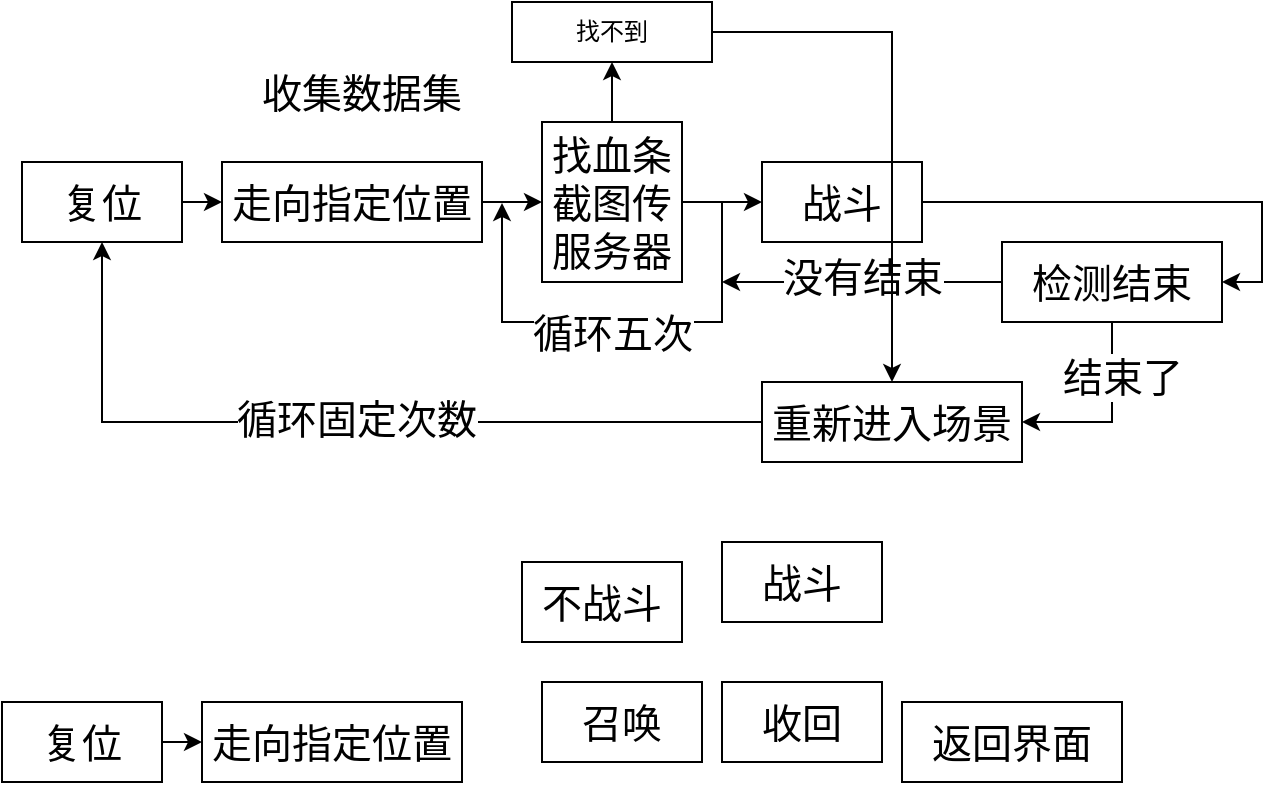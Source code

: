 <mxfile version="26.0.16">
  <diagram name="第 1 页" id="NnoXjJgjK0HlXypN2feK">
    <mxGraphModel dx="1050" dy="1691" grid="1" gridSize="10" guides="1" tooltips="1" connect="1" arrows="1" fold="1" page="1" pageScale="1" pageWidth="827" pageHeight="1169" math="0" shadow="0">
      <root>
        <mxCell id="0" />
        <mxCell id="1" parent="0" />
        <mxCell id="cIEJ3m5f7yOJOoQ0Mt_8-1" value="&lt;font style=&quot;font-size: 20px;&quot;&gt;召唤&lt;/font&gt;" style="rounded=0;whiteSpace=wrap;html=1;" vertex="1" parent="1">
          <mxGeometry x="280" y="-800" width="80" height="40" as="geometry" />
        </mxCell>
        <mxCell id="cIEJ3m5f7yOJOoQ0Mt_8-2" value="&lt;font style=&quot;font-size: 20px;&quot;&gt;收回&lt;/font&gt;" style="rounded=0;whiteSpace=wrap;html=1;" vertex="1" parent="1">
          <mxGeometry x="370" y="-800" width="80" height="40" as="geometry" />
        </mxCell>
        <mxCell id="cIEJ3m5f7yOJOoQ0Mt_8-3" value="&lt;font style=&quot;font-size: 20px;&quot;&gt;返回界面&lt;/font&gt;" style="rounded=0;whiteSpace=wrap;html=1;" vertex="1" parent="1">
          <mxGeometry x="460" y="-790" width="110" height="40" as="geometry" />
        </mxCell>
        <mxCell id="cIEJ3m5f7yOJOoQ0Mt_8-4" value="&lt;span style=&quot;font-size: 20px;&quot;&gt;战斗&lt;/span&gt;" style="rounded=0;whiteSpace=wrap;html=1;" vertex="1" parent="1">
          <mxGeometry x="370" y="-870" width="80" height="40" as="geometry" />
        </mxCell>
        <mxCell id="cIEJ3m5f7yOJOoQ0Mt_8-9" style="edgeStyle=orthogonalEdgeStyle;rounded=0;orthogonalLoop=1;jettySize=auto;html=1;exitX=1;exitY=0.5;exitDx=0;exitDy=0;entryX=0;entryY=0.5;entryDx=0;entryDy=0;" edge="1" parent="1" source="cIEJ3m5f7yOJOoQ0Mt_8-5" target="cIEJ3m5f7yOJOoQ0Mt_8-7">
          <mxGeometry relative="1" as="geometry" />
        </mxCell>
        <mxCell id="cIEJ3m5f7yOJOoQ0Mt_8-5" value="&lt;font style=&quot;font-size: 20px;&quot;&gt;复位&lt;/font&gt;" style="rounded=0;whiteSpace=wrap;html=1;" vertex="1" parent="1">
          <mxGeometry x="10" y="-790" width="80" height="40" as="geometry" />
        </mxCell>
        <mxCell id="cIEJ3m5f7yOJOoQ0Mt_8-7" value="&lt;font style=&quot;font-size: 20px;&quot;&gt;走向指定位置&lt;/font&gt;" style="rounded=0;whiteSpace=wrap;html=1;" vertex="1" parent="1">
          <mxGeometry x="110" y="-790" width="130" height="40" as="geometry" />
        </mxCell>
        <mxCell id="cIEJ3m5f7yOJOoQ0Mt_8-11" value="&lt;font style=&quot;font-size: 20px;&quot;&gt;收集数据集&lt;/font&gt;" style="text;html=1;align=center;verticalAlign=middle;whiteSpace=wrap;rounded=0;" vertex="1" parent="1">
          <mxGeometry x="90" y="-1110" width="200" height="30" as="geometry" />
        </mxCell>
        <mxCell id="cIEJ3m5f7yOJOoQ0Mt_8-12" style="edgeStyle=orthogonalEdgeStyle;rounded=0;orthogonalLoop=1;jettySize=auto;html=1;exitX=1;exitY=0.5;exitDx=0;exitDy=0;entryX=0;entryY=0.5;entryDx=0;entryDy=0;" edge="1" parent="1" source="cIEJ3m5f7yOJOoQ0Mt_8-13" target="cIEJ3m5f7yOJOoQ0Mt_8-14">
          <mxGeometry relative="1" as="geometry" />
        </mxCell>
        <mxCell id="cIEJ3m5f7yOJOoQ0Mt_8-13" value="&lt;font style=&quot;font-size: 20px;&quot;&gt;复位&lt;/font&gt;" style="rounded=0;whiteSpace=wrap;html=1;" vertex="1" parent="1">
          <mxGeometry x="20" y="-1060" width="80" height="40" as="geometry" />
        </mxCell>
        <mxCell id="cIEJ3m5f7yOJOoQ0Mt_8-17" style="edgeStyle=orthogonalEdgeStyle;rounded=0;orthogonalLoop=1;jettySize=auto;html=1;exitX=1;exitY=0.5;exitDx=0;exitDy=0;entryX=0;entryY=0.5;entryDx=0;entryDy=0;" edge="1" parent="1" source="cIEJ3m5f7yOJOoQ0Mt_8-14" target="cIEJ3m5f7yOJOoQ0Mt_8-16">
          <mxGeometry relative="1" as="geometry" />
        </mxCell>
        <mxCell id="cIEJ3m5f7yOJOoQ0Mt_8-14" value="&lt;font style=&quot;font-size: 20px;&quot;&gt;走向指定位置&lt;/font&gt;" style="rounded=0;whiteSpace=wrap;html=1;" vertex="1" parent="1">
          <mxGeometry x="120" y="-1060" width="130" height="40" as="geometry" />
        </mxCell>
        <mxCell id="cIEJ3m5f7yOJOoQ0Mt_8-21" style="edgeStyle=orthogonalEdgeStyle;rounded=0;orthogonalLoop=1;jettySize=auto;html=1;exitX=1;exitY=0.5;exitDx=0;exitDy=0;" edge="1" parent="1" source="cIEJ3m5f7yOJOoQ0Mt_8-16">
          <mxGeometry relative="1" as="geometry">
            <mxPoint x="260" y="-1040" as="targetPoint" />
          </mxGeometry>
        </mxCell>
        <mxCell id="cIEJ3m5f7yOJOoQ0Mt_8-22" value="&lt;font style=&quot;font-size: 20px;&quot;&gt;循环五次&lt;/font&gt;" style="edgeLabel;html=1;align=center;verticalAlign=middle;resizable=0;points=[];" vertex="1" connectable="0" parent="cIEJ3m5f7yOJOoQ0Mt_8-21">
          <mxGeometry x="0.082" y="5" relative="1" as="geometry">
            <mxPoint as="offset" />
          </mxGeometry>
        </mxCell>
        <mxCell id="cIEJ3m5f7yOJOoQ0Mt_8-25" style="edgeStyle=orthogonalEdgeStyle;rounded=0;orthogonalLoop=1;jettySize=auto;html=1;" edge="1" parent="1" source="cIEJ3m5f7yOJOoQ0Mt_8-16" target="cIEJ3m5f7yOJOoQ0Mt_8-24">
          <mxGeometry relative="1" as="geometry" />
        </mxCell>
        <mxCell id="cIEJ3m5f7yOJOoQ0Mt_8-39" value="" style="edgeStyle=orthogonalEdgeStyle;rounded=0;orthogonalLoop=1;jettySize=auto;html=1;" edge="1" parent="1" source="cIEJ3m5f7yOJOoQ0Mt_8-16" target="cIEJ3m5f7yOJOoQ0Mt_8-38">
          <mxGeometry relative="1" as="geometry" />
        </mxCell>
        <mxCell id="cIEJ3m5f7yOJOoQ0Mt_8-16" value="&lt;font style=&quot;font-size: 20px;&quot;&gt;找血条截图传服务器&lt;/font&gt;" style="rounded=0;whiteSpace=wrap;html=1;" vertex="1" parent="1">
          <mxGeometry x="280" y="-1080" width="70" height="80" as="geometry" />
        </mxCell>
        <mxCell id="cIEJ3m5f7yOJOoQ0Mt_8-18" value="&lt;span style=&quot;font-size: 20px;&quot;&gt;不战斗&lt;/span&gt;" style="rounded=0;whiteSpace=wrap;html=1;" vertex="1" parent="1">
          <mxGeometry x="270" y="-860" width="80" height="40" as="geometry" />
        </mxCell>
        <mxCell id="cIEJ3m5f7yOJOoQ0Mt_8-29" style="edgeStyle=orthogonalEdgeStyle;rounded=0;orthogonalLoop=1;jettySize=auto;html=1;entryX=1;entryY=0.5;entryDx=0;entryDy=0;" edge="1" parent="1" source="cIEJ3m5f7yOJOoQ0Mt_8-24" target="cIEJ3m5f7yOJOoQ0Mt_8-28">
          <mxGeometry relative="1" as="geometry" />
        </mxCell>
        <mxCell id="cIEJ3m5f7yOJOoQ0Mt_8-24" value="&lt;span style=&quot;font-size: 20px;&quot;&gt;战斗&lt;/span&gt;" style="rounded=0;whiteSpace=wrap;html=1;" vertex="1" parent="1">
          <mxGeometry x="390" y="-1060" width="80" height="40" as="geometry" />
        </mxCell>
        <mxCell id="cIEJ3m5f7yOJOoQ0Mt_8-30" style="edgeStyle=orthogonalEdgeStyle;rounded=0;orthogonalLoop=1;jettySize=auto;html=1;exitX=0;exitY=0.5;exitDx=0;exitDy=0;" edge="1" parent="1" source="cIEJ3m5f7yOJOoQ0Mt_8-28">
          <mxGeometry relative="1" as="geometry">
            <mxPoint x="370" y="-1000" as="targetPoint" />
          </mxGeometry>
        </mxCell>
        <mxCell id="cIEJ3m5f7yOJOoQ0Mt_8-31" value="&lt;font style=&quot;font-size: 20px;&quot;&gt;没有结束&lt;/font&gt;" style="edgeLabel;html=1;align=center;verticalAlign=middle;resizable=0;points=[];" vertex="1" connectable="0" parent="cIEJ3m5f7yOJOoQ0Mt_8-30">
          <mxGeometry x="0.242" y="-4" relative="1" as="geometry">
            <mxPoint x="17" as="offset" />
          </mxGeometry>
        </mxCell>
        <mxCell id="cIEJ3m5f7yOJOoQ0Mt_8-34" style="edgeStyle=orthogonalEdgeStyle;rounded=0;orthogonalLoop=1;jettySize=auto;html=1;entryX=1;entryY=0.5;entryDx=0;entryDy=0;" edge="1" parent="1" source="cIEJ3m5f7yOJOoQ0Mt_8-28" target="cIEJ3m5f7yOJOoQ0Mt_8-33">
          <mxGeometry relative="1" as="geometry" />
        </mxCell>
        <mxCell id="cIEJ3m5f7yOJOoQ0Mt_8-35" value="&lt;font style=&quot;font-size: 20px;&quot;&gt;结束了&lt;/font&gt;" style="edgeLabel;html=1;align=center;verticalAlign=middle;resizable=0;points=[];" vertex="1" connectable="0" parent="cIEJ3m5f7yOJOoQ0Mt_8-34">
          <mxGeometry x="-0.44" y="5" relative="1" as="geometry">
            <mxPoint as="offset" />
          </mxGeometry>
        </mxCell>
        <mxCell id="cIEJ3m5f7yOJOoQ0Mt_8-28" value="&lt;span style=&quot;font-size: 20px;&quot;&gt;检测结束&lt;/span&gt;" style="rounded=0;whiteSpace=wrap;html=1;" vertex="1" parent="1">
          <mxGeometry x="510" y="-1020" width="110" height="40" as="geometry" />
        </mxCell>
        <mxCell id="cIEJ3m5f7yOJOoQ0Mt_8-36" style="edgeStyle=orthogonalEdgeStyle;rounded=0;orthogonalLoop=1;jettySize=auto;html=1;entryX=0.5;entryY=1;entryDx=0;entryDy=0;" edge="1" parent="1" source="cIEJ3m5f7yOJOoQ0Mt_8-33" target="cIEJ3m5f7yOJOoQ0Mt_8-13">
          <mxGeometry relative="1" as="geometry" />
        </mxCell>
        <mxCell id="cIEJ3m5f7yOJOoQ0Mt_8-37" value="&lt;font style=&quot;font-size: 20px;&quot;&gt;循环固定次数&lt;/font&gt;" style="edgeLabel;html=1;align=center;verticalAlign=middle;resizable=0;points=[];" vertex="1" connectable="0" parent="cIEJ3m5f7yOJOoQ0Mt_8-36">
          <mxGeometry x="-0.032" y="-2" relative="1" as="geometry">
            <mxPoint as="offset" />
          </mxGeometry>
        </mxCell>
        <mxCell id="cIEJ3m5f7yOJOoQ0Mt_8-33" value="&lt;font style=&quot;font-size: 20px;&quot;&gt;重新进入场景&lt;/font&gt;" style="rounded=0;whiteSpace=wrap;html=1;" vertex="1" parent="1">
          <mxGeometry x="390" y="-950" width="130" height="40" as="geometry" />
        </mxCell>
        <mxCell id="cIEJ3m5f7yOJOoQ0Mt_8-42" style="edgeStyle=orthogonalEdgeStyle;rounded=0;orthogonalLoop=1;jettySize=auto;html=1;" edge="1" parent="1" source="cIEJ3m5f7yOJOoQ0Mt_8-38" target="cIEJ3m5f7yOJOoQ0Mt_8-33">
          <mxGeometry relative="1" as="geometry" />
        </mxCell>
        <mxCell id="cIEJ3m5f7yOJOoQ0Mt_8-38" value="找不到" style="whiteSpace=wrap;html=1;rounded=0;" vertex="1" parent="1">
          <mxGeometry x="265" y="-1140" width="100" height="30" as="geometry" />
        </mxCell>
      </root>
    </mxGraphModel>
  </diagram>
</mxfile>
